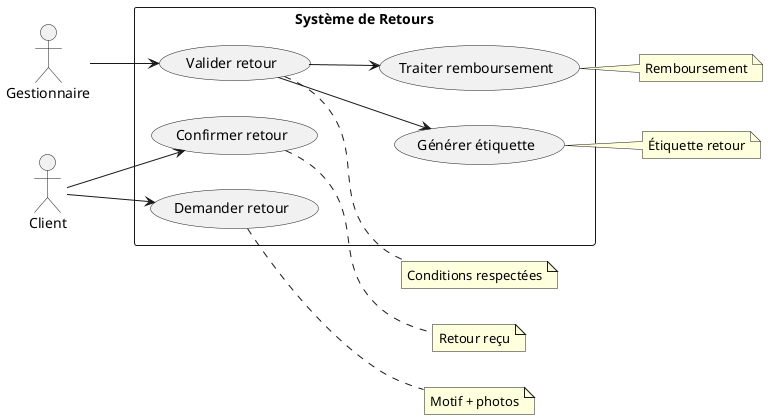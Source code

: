 @startuml Use_Case_Return

left to right direction
skinparam packageStyle rectangle

actor "Client" as Customer
actor "Gestionnaire" as Manager

rectangle "Système de Retours" {
    usecase "Demander retour" as RequestReturn
    usecase "Valider retour" as ValidateReturn
    usecase "Générer étiquette" as GenerateLabel
    usecase "Traiter remboursement" as ProcessRefund
    usecase "Confirmer retour" as ConfirmReturn
}

Customer --> RequestReturn
Manager --> ValidateReturn
ValidateReturn --> GenerateLabel
ValidateReturn --> ProcessRefund
Customer --> ConfirmReturn

note right of RequestReturn : Motif + photos
note right of ValidateReturn : Conditions respectées
note right of GenerateLabel : Étiquette retour
note right of ProcessRefund : Remboursement
note right of ConfirmReturn : Retour reçu

@enduml 